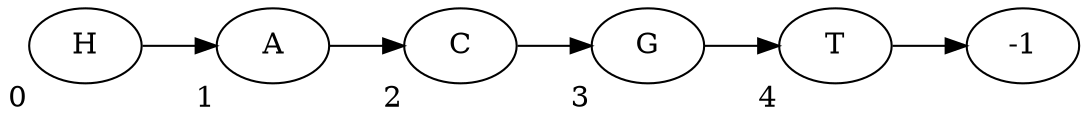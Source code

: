 digraph {
graph [rankdir=LR, fontname=fixed, splines=true overlap=false, nodesep=1.0]

0 [label="H", xlabel="0"];
1 [label="A", xlabel="1"];
2 [label="C", xlabel="2"];
3 [label="G", xlabel="3"];
4 [label="T", xlabel="4"];

0 -> 1;
1 -> 2;
2 -> 3;
3 -> 4;
4 -> -1;
}